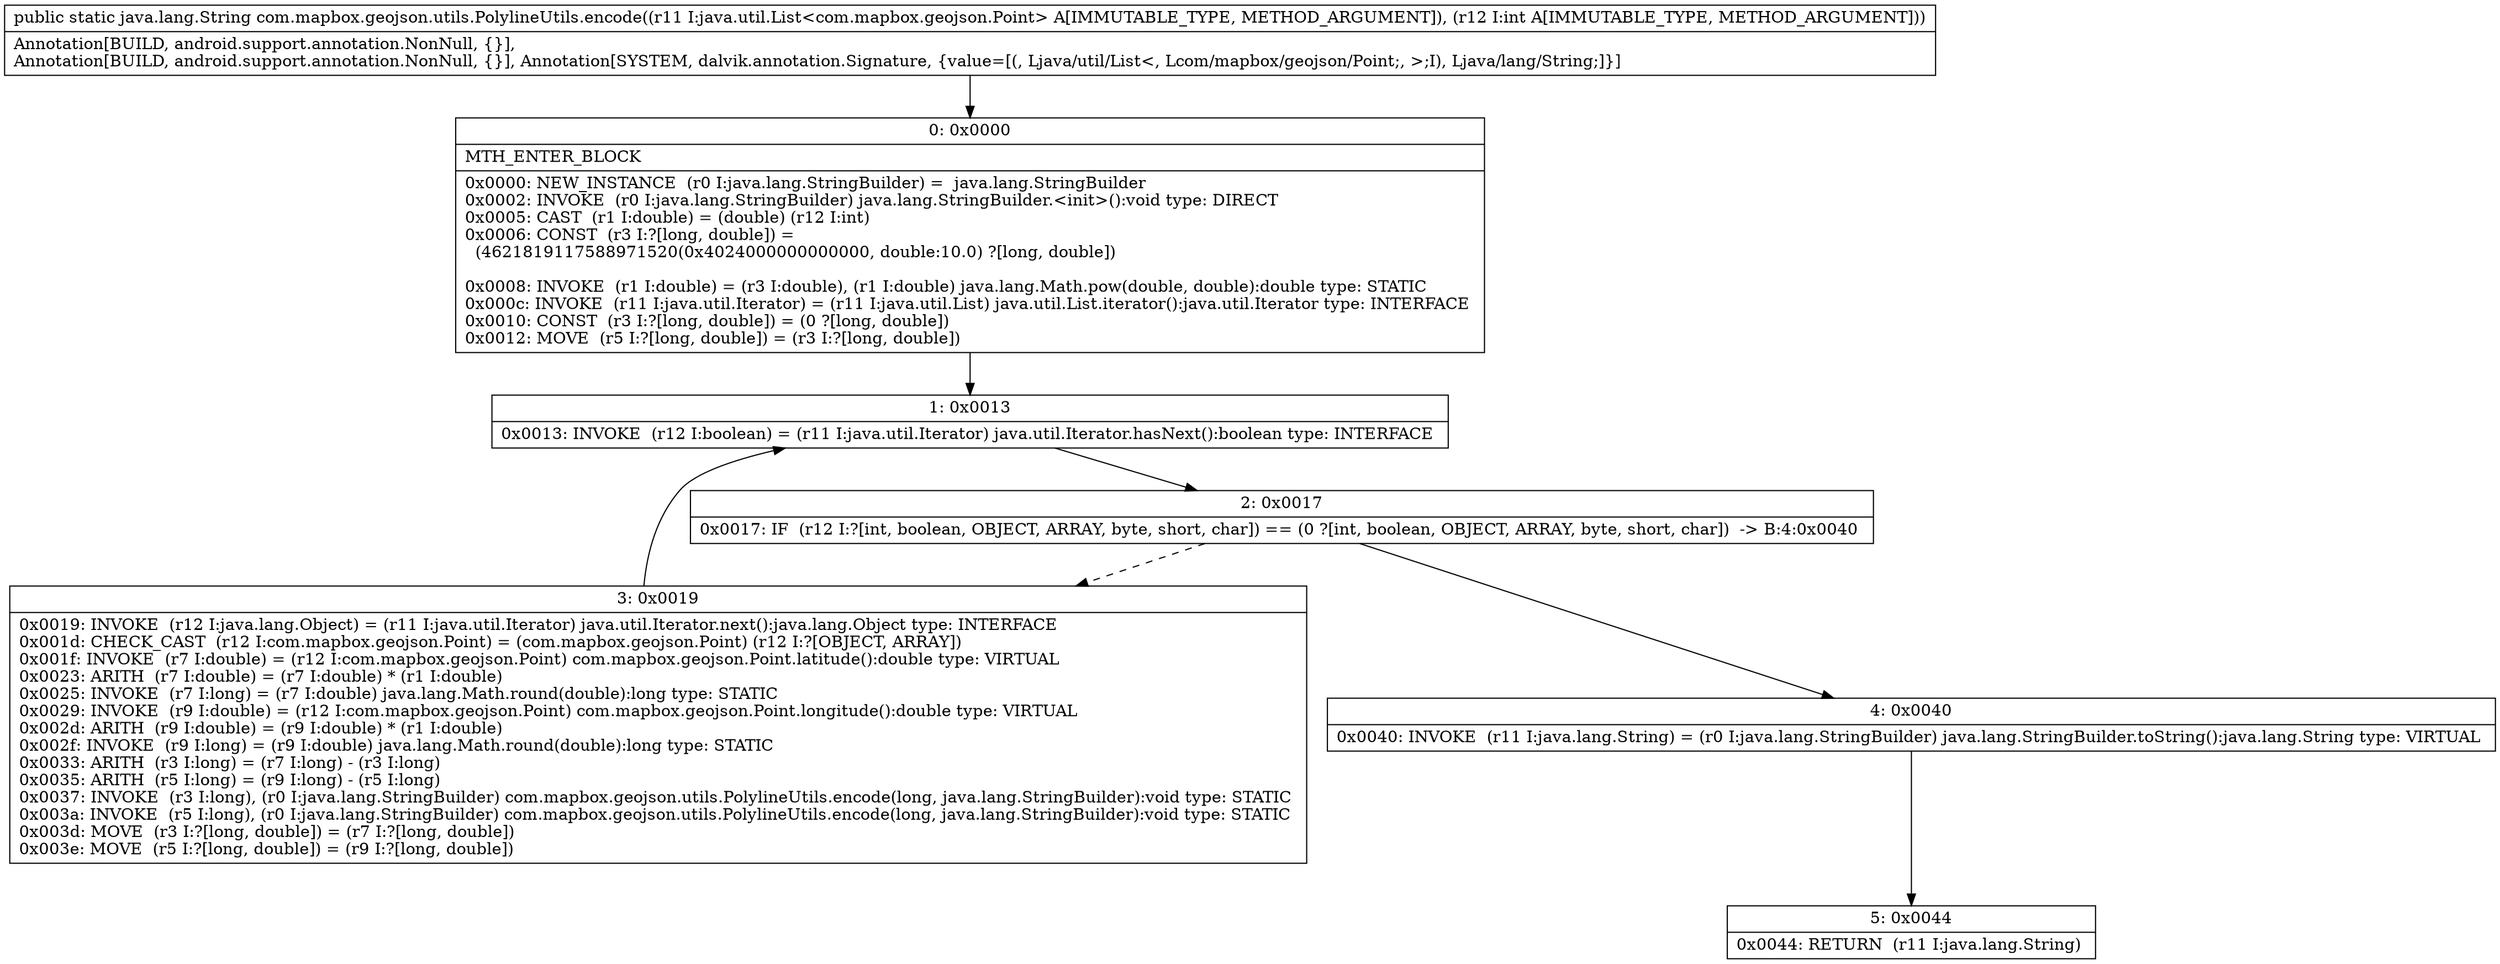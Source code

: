 digraph "CFG forcom.mapbox.geojson.utils.PolylineUtils.encode(Ljava\/util\/List;I)Ljava\/lang\/String;" {
Node_0 [shape=record,label="{0\:\ 0x0000|MTH_ENTER_BLOCK\l|0x0000: NEW_INSTANCE  (r0 I:java.lang.StringBuilder) =  java.lang.StringBuilder \l0x0002: INVOKE  (r0 I:java.lang.StringBuilder) java.lang.StringBuilder.\<init\>():void type: DIRECT \l0x0005: CAST  (r1 I:double) = (double) (r12 I:int) \l0x0006: CONST  (r3 I:?[long, double]) = \l  (4621819117588971520(0x4024000000000000, double:10.0) ?[long, double])\l \l0x0008: INVOKE  (r1 I:double) = (r3 I:double), (r1 I:double) java.lang.Math.pow(double, double):double type: STATIC \l0x000c: INVOKE  (r11 I:java.util.Iterator) = (r11 I:java.util.List) java.util.List.iterator():java.util.Iterator type: INTERFACE \l0x0010: CONST  (r3 I:?[long, double]) = (0 ?[long, double]) \l0x0012: MOVE  (r5 I:?[long, double]) = (r3 I:?[long, double]) \l}"];
Node_1 [shape=record,label="{1\:\ 0x0013|0x0013: INVOKE  (r12 I:boolean) = (r11 I:java.util.Iterator) java.util.Iterator.hasNext():boolean type: INTERFACE \l}"];
Node_2 [shape=record,label="{2\:\ 0x0017|0x0017: IF  (r12 I:?[int, boolean, OBJECT, ARRAY, byte, short, char]) == (0 ?[int, boolean, OBJECT, ARRAY, byte, short, char])  \-\> B:4:0x0040 \l}"];
Node_3 [shape=record,label="{3\:\ 0x0019|0x0019: INVOKE  (r12 I:java.lang.Object) = (r11 I:java.util.Iterator) java.util.Iterator.next():java.lang.Object type: INTERFACE \l0x001d: CHECK_CAST  (r12 I:com.mapbox.geojson.Point) = (com.mapbox.geojson.Point) (r12 I:?[OBJECT, ARRAY]) \l0x001f: INVOKE  (r7 I:double) = (r12 I:com.mapbox.geojson.Point) com.mapbox.geojson.Point.latitude():double type: VIRTUAL \l0x0023: ARITH  (r7 I:double) = (r7 I:double) * (r1 I:double) \l0x0025: INVOKE  (r7 I:long) = (r7 I:double) java.lang.Math.round(double):long type: STATIC \l0x0029: INVOKE  (r9 I:double) = (r12 I:com.mapbox.geojson.Point) com.mapbox.geojson.Point.longitude():double type: VIRTUAL \l0x002d: ARITH  (r9 I:double) = (r9 I:double) * (r1 I:double) \l0x002f: INVOKE  (r9 I:long) = (r9 I:double) java.lang.Math.round(double):long type: STATIC \l0x0033: ARITH  (r3 I:long) = (r7 I:long) \- (r3 I:long) \l0x0035: ARITH  (r5 I:long) = (r9 I:long) \- (r5 I:long) \l0x0037: INVOKE  (r3 I:long), (r0 I:java.lang.StringBuilder) com.mapbox.geojson.utils.PolylineUtils.encode(long, java.lang.StringBuilder):void type: STATIC \l0x003a: INVOKE  (r5 I:long), (r0 I:java.lang.StringBuilder) com.mapbox.geojson.utils.PolylineUtils.encode(long, java.lang.StringBuilder):void type: STATIC \l0x003d: MOVE  (r3 I:?[long, double]) = (r7 I:?[long, double]) \l0x003e: MOVE  (r5 I:?[long, double]) = (r9 I:?[long, double]) \l}"];
Node_4 [shape=record,label="{4\:\ 0x0040|0x0040: INVOKE  (r11 I:java.lang.String) = (r0 I:java.lang.StringBuilder) java.lang.StringBuilder.toString():java.lang.String type: VIRTUAL \l}"];
Node_5 [shape=record,label="{5\:\ 0x0044|0x0044: RETURN  (r11 I:java.lang.String) \l}"];
MethodNode[shape=record,label="{public static java.lang.String com.mapbox.geojson.utils.PolylineUtils.encode((r11 I:java.util.List\<com.mapbox.geojson.Point\> A[IMMUTABLE_TYPE, METHOD_ARGUMENT]), (r12 I:int A[IMMUTABLE_TYPE, METHOD_ARGUMENT]))  | Annotation[BUILD, android.support.annotation.NonNull, \{\}], \lAnnotation[BUILD, android.support.annotation.NonNull, \{\}], Annotation[SYSTEM, dalvik.annotation.Signature, \{value=[(, Ljava\/util\/List\<, Lcom\/mapbox\/geojson\/Point;, \>;I), Ljava\/lang\/String;]\}]\l}"];
MethodNode -> Node_0;
Node_0 -> Node_1;
Node_1 -> Node_2;
Node_2 -> Node_3[style=dashed];
Node_2 -> Node_4;
Node_3 -> Node_1;
Node_4 -> Node_5;
}

